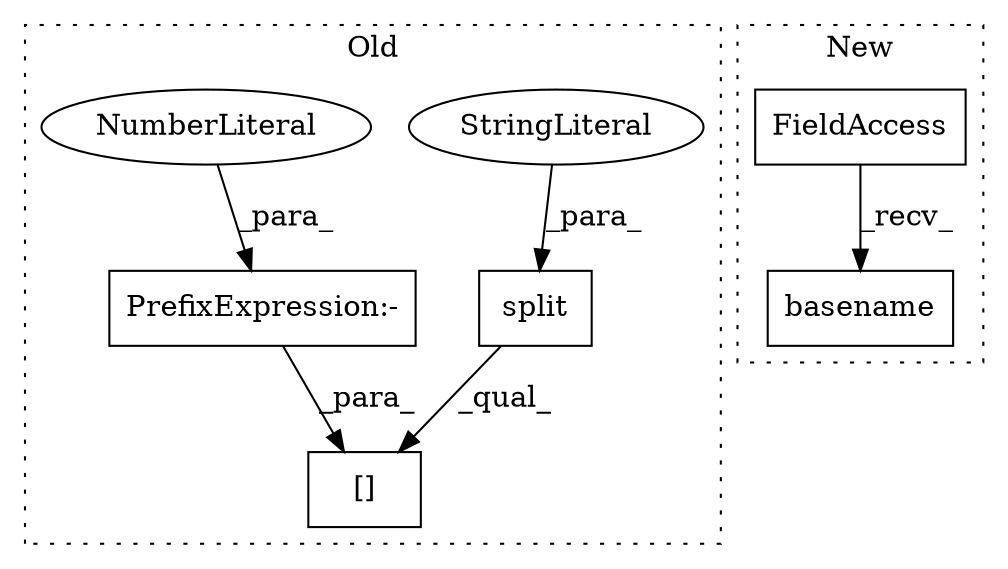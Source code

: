 digraph G {
subgraph cluster0 {
1 [label="split" a="32" s="2366,2375" l="6,1" shape="box"];
4 [label="[]" a="2" s="2363,2379" l="14,1" shape="box"];
5 [label="StringLiteral" a="45" s="2372" l="3" shape="ellipse"];
6 [label="PrefixExpression:-" a="38" s="2377" l="1" shape="box"];
7 [label="NumberLiteral" a="34" s="2378" l="1" shape="ellipse"];
label = "Old";
style="dotted";
}
subgraph cluster1 {
2 [label="basename" a="32" s="2359,2370" l="9,1" shape="box"];
3 [label="FieldAccess" a="22" s="2351" l="7" shape="box"];
label = "New";
style="dotted";
}
1 -> 4 [label="_qual_"];
3 -> 2 [label="_recv_"];
5 -> 1 [label="_para_"];
6 -> 4 [label="_para_"];
7 -> 6 [label="_para_"];
}